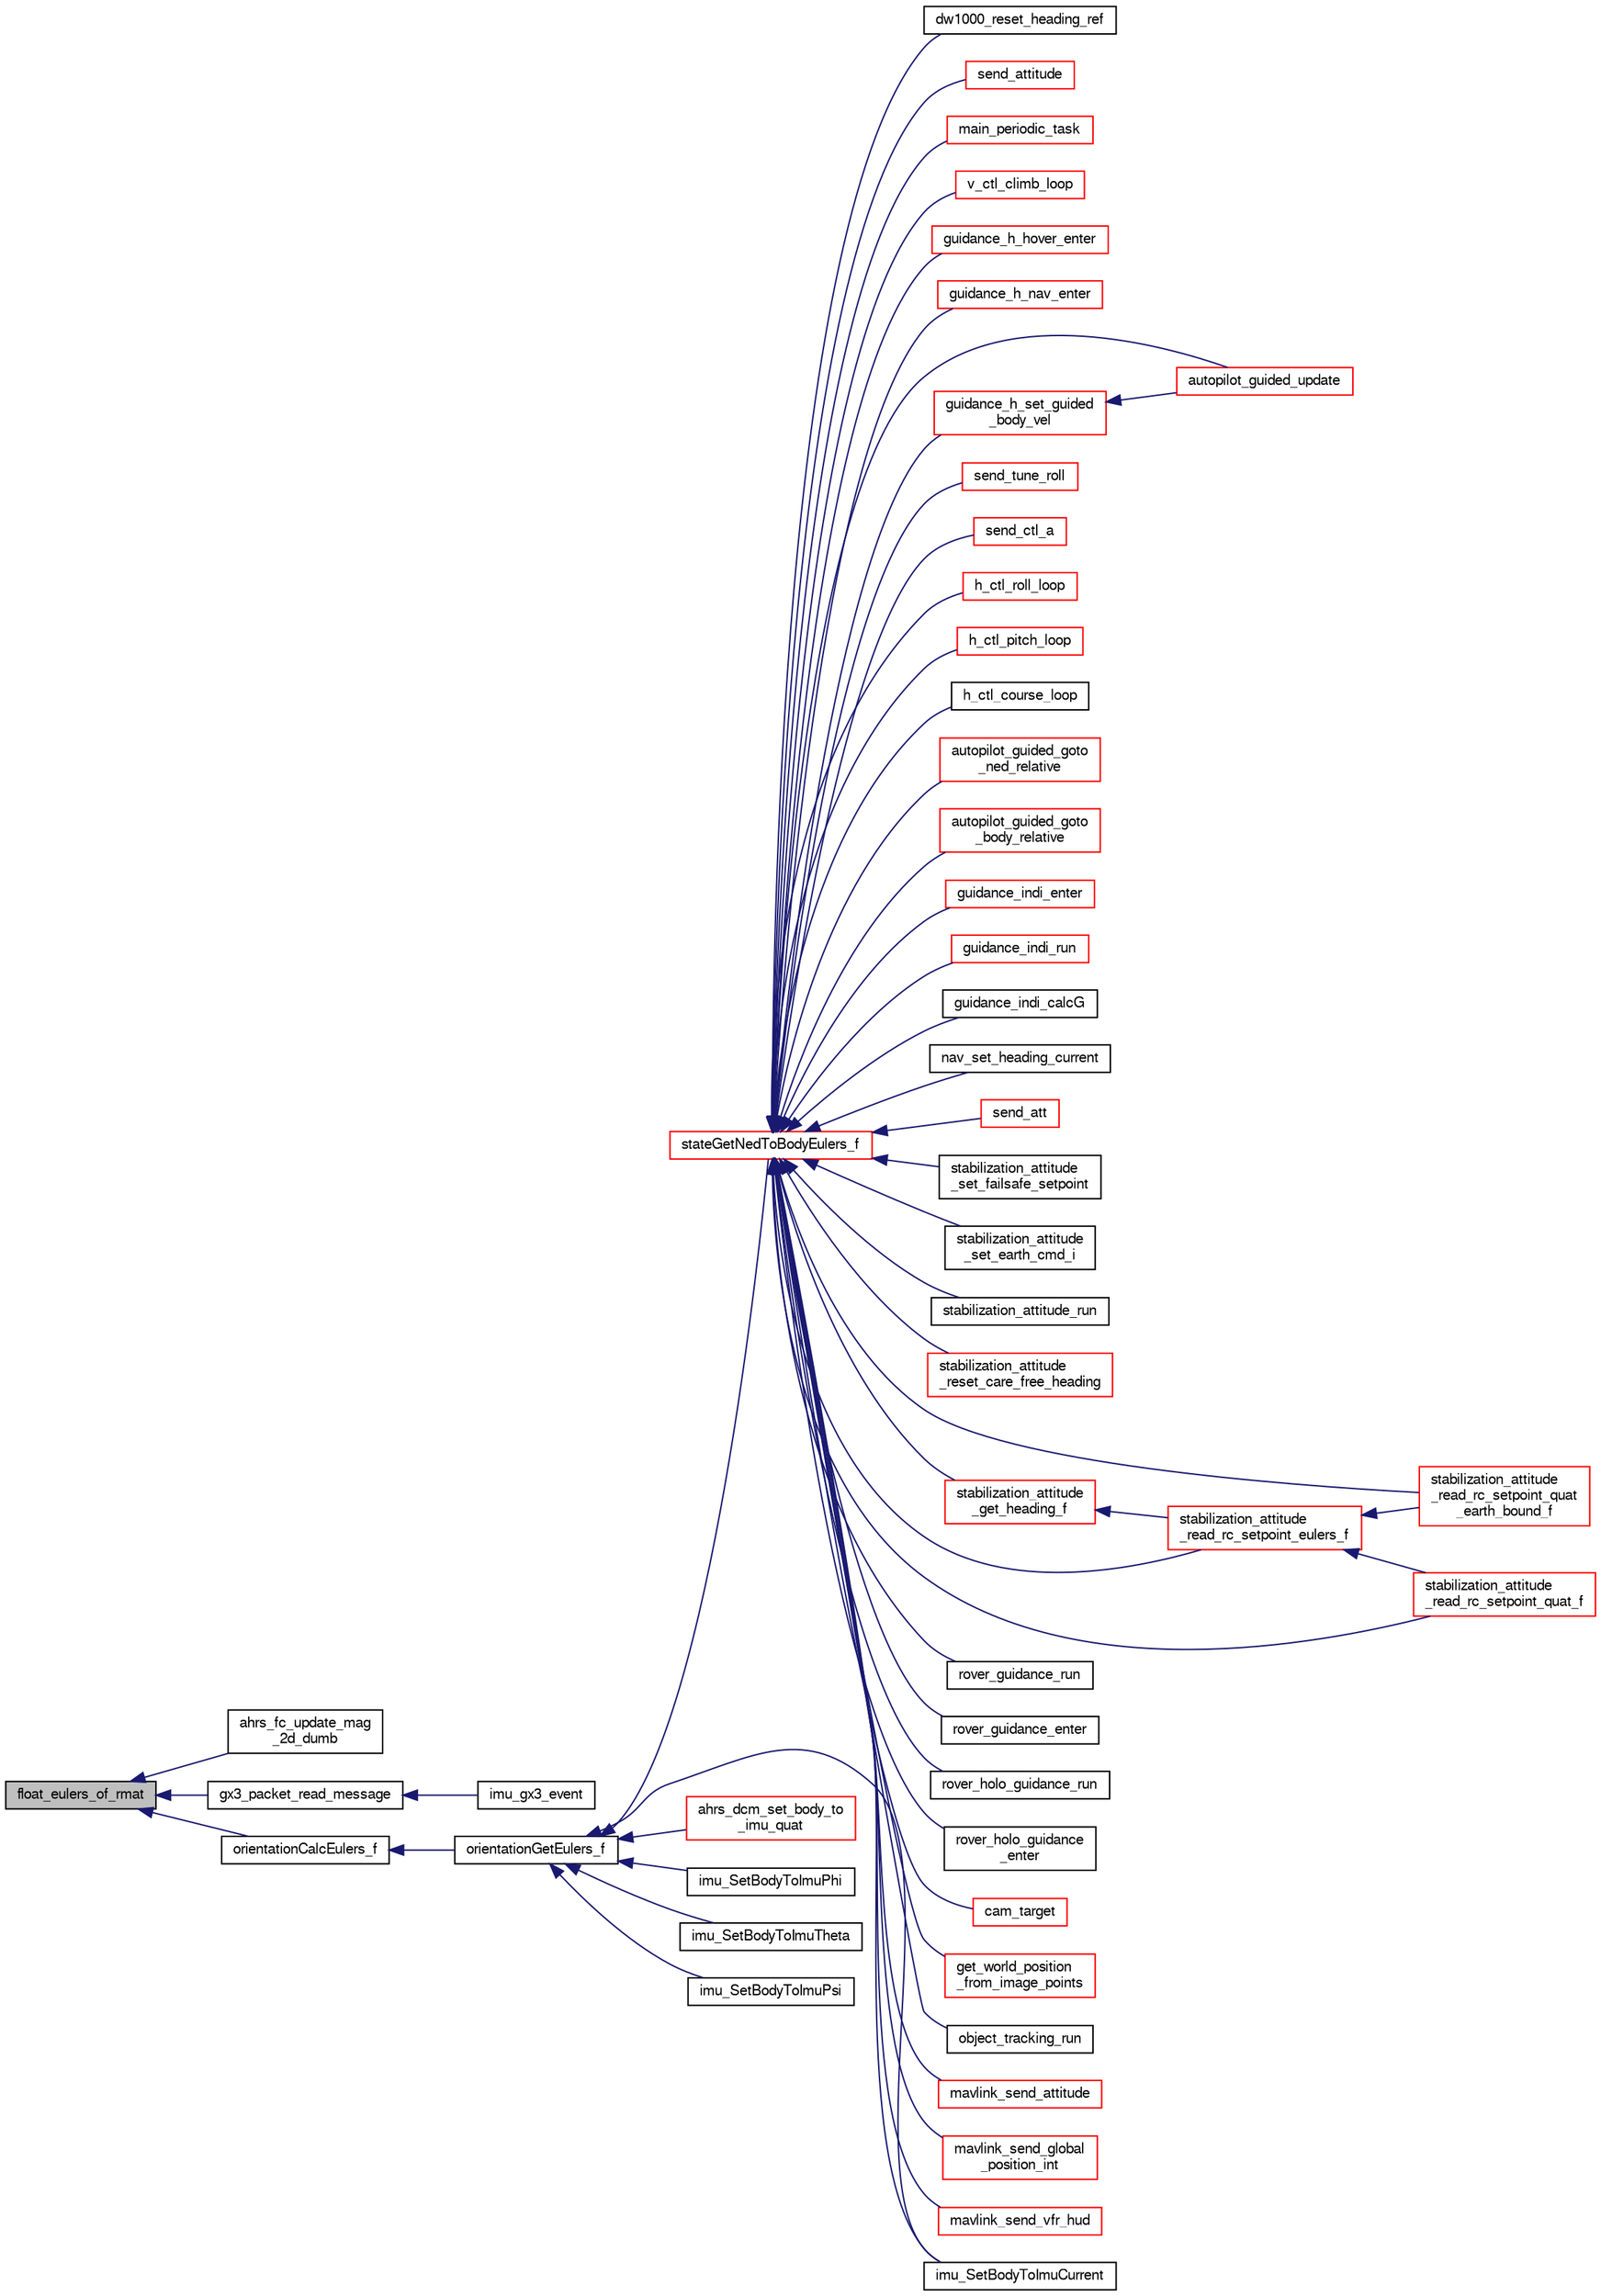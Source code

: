 digraph "float_eulers_of_rmat"
{
  edge [fontname="FreeSans",fontsize="10",labelfontname="FreeSans",labelfontsize="10"];
  node [fontname="FreeSans",fontsize="10",shape=record];
  rankdir="LR";
  Node1 [label="float_eulers_of_rmat",height=0.2,width=0.4,color="black", fillcolor="grey75", style="filled", fontcolor="black"];
  Node1 -> Node2 [dir="back",color="midnightblue",fontsize="10",style="solid",fontname="FreeSans"];
  Node2 [label="ahrs_fc_update_mag\l_2d_dumb",height=0.2,width=0.4,color="black", fillcolor="white", style="filled",URL="$ahrs__float__cmpl_8c.html#a92fac4cc07f3e90ec6021c7031770a51"];
  Node1 -> Node3 [dir="back",color="midnightblue",fontsize="10",style="solid",fontname="FreeSans"];
  Node3 [label="gx3_packet_read_message",height=0.2,width=0.4,color="black", fillcolor="white", style="filled",URL="$ahrs__gx3_8h.html#acb7a83c7954119b08e90b88661889883"];
  Node3 -> Node4 [dir="back",color="midnightblue",fontsize="10",style="solid",fontname="FreeSans"];
  Node4 [label="imu_gx3_event",height=0.2,width=0.4,color="black", fillcolor="white", style="filled",URL="$ahrs__gx3_8h.html#aa9304b3a64697b585311bf38a4dc24ff"];
  Node1 -> Node5 [dir="back",color="midnightblue",fontsize="10",style="solid",fontname="FreeSans"];
  Node5 [label="orientationCalcEulers_f",height=0.2,width=0.4,color="black", fillcolor="white", style="filled",URL="$group__math__orientation__representation.html#ga8b8bf1c74adb971f399f0dd4f84d9388"];
  Node5 -> Node6 [dir="back",color="midnightblue",fontsize="10",style="solid",fontname="FreeSans"];
  Node6 [label="orientationGetEulers_f",height=0.2,width=0.4,color="black", fillcolor="white", style="filled",URL="$group__math__orientation__representation.html#gaaae3838d0b45682d48257d5dbfff3030",tooltip="Get vehicle body attitude euler angles (float). "];
  Node6 -> Node7 [dir="back",color="midnightblue",fontsize="10",style="solid",fontname="FreeSans"];
  Node7 [label="stateGetNedToBodyEulers_f",height=0.2,width=0.4,color="red", fillcolor="white", style="filled",URL="$group__state__attitude.html#ga9a5e6bac6e7d78e1b33430e73344615b",tooltip="Get vehicle body attitude euler angles (float). "];
  Node7 -> Node8 [dir="back",color="midnightblue",fontsize="10",style="solid",fontname="FreeSans"];
  Node8 [label="send_attitude",height=0.2,width=0.4,color="red", fillcolor="white", style="filled",URL="$autopilot_8c.html#a468116423cf6003ebcd0c632cd976c02"];
  Node7 -> Node9 [dir="back",color="midnightblue",fontsize="10",style="solid",fontname="FreeSans"];
  Node9 [label="main_periodic_task",height=0.2,width=0.4,color="red", fillcolor="white", style="filled",URL="$demo__ahrs__actuators_8c.html#a791eaf74023b4de8d10fbfe0de040ed8"];
  Node7 -> Node10 [dir="back",color="midnightblue",fontsize="10",style="solid",fontname="FreeSans"];
  Node10 [label="v_ctl_climb_loop",height=0.2,width=0.4,color="red", fillcolor="white", style="filled",URL="$guidance__common_8h.html#a38f0bbceda8812281fc650c2c1aac6c8",tooltip="Auto-throttle inner loop. "];
  Node7 -> Node11 [dir="back",color="midnightblue",fontsize="10",style="solid",fontname="FreeSans"];
  Node11 [label="guidance_h_hover_enter",height=0.2,width=0.4,color="red", fillcolor="white", style="filled",URL="$rotorcraft_2guidance_2guidance__h_8h.html#a32c1c61b5aa933b712fd75a1a9bdc162"];
  Node7 -> Node12 [dir="back",color="midnightblue",fontsize="10",style="solid",fontname="FreeSans"];
  Node12 [label="guidance_h_nav_enter",height=0.2,width=0.4,color="red", fillcolor="white", style="filled",URL="$rotorcraft_2guidance_2guidance__h_8h.html#aaecb10d1d18788c0de654dd479441b20"];
  Node7 -> Node13 [dir="back",color="midnightblue",fontsize="10",style="solid",fontname="FreeSans"];
  Node13 [label="guidance_h_set_guided\l_body_vel",height=0.2,width=0.4,color="red", fillcolor="white", style="filled",URL="$rotorcraft_2guidance_2guidance__h_8h.html#ae192e6147e70b8acc536020ece52714b",tooltip="Set body relative horizontal velocity setpoint in GUIDED mode. "];
  Node13 -> Node14 [dir="back",color="midnightblue",fontsize="10",style="solid",fontname="FreeSans"];
  Node14 [label="autopilot_guided_update",height=0.2,width=0.4,color="red", fillcolor="white", style="filled",URL="$autopilot__guided_8h.html#a07ce763874e77faf62f5c9506bdad43d",tooltip="Set guided setpoints using flag mask in GUIDED mode. "];
  Node7 -> Node15 [dir="back",color="midnightblue",fontsize="10",style="solid",fontname="FreeSans"];
  Node15 [label="send_tune_roll",height=0.2,width=0.4,color="red", fillcolor="white", style="filled",URL="$stabilization__adaptive_8c.html#a0c11799df47100d31f44a50bb3e16bce"];
  Node7 -> Node16 [dir="back",color="midnightblue",fontsize="10",style="solid",fontname="FreeSans"];
  Node16 [label="send_ctl_a",height=0.2,width=0.4,color="red", fillcolor="white", style="filled",URL="$stabilization__adaptive_8c.html#a3cc410a3b9183b93302a2a71906a6455"];
  Node7 -> Node17 [dir="back",color="midnightblue",fontsize="10",style="solid",fontname="FreeSans"];
  Node17 [label="h_ctl_roll_loop",height=0.2,width=0.4,color="red", fillcolor="white", style="filled",URL="$stabilization__adaptive_8c.html#a56e08c7c847634b91bec39dc929ade80"];
  Node7 -> Node18 [dir="back",color="midnightblue",fontsize="10",style="solid",fontname="FreeSans"];
  Node18 [label="h_ctl_pitch_loop",height=0.2,width=0.4,color="red", fillcolor="white", style="filled",URL="$stabilization__adaptive_8c.html#a10c9851e192217d5a4e7b6dc98e16c2d"];
  Node7 -> Node19 [dir="back",color="midnightblue",fontsize="10",style="solid",fontname="FreeSans"];
  Node19 [label="h_ctl_course_loop",height=0.2,width=0.4,color="black", fillcolor="white", style="filled",URL="$stabilization__attitude_8c.html#a02ae04f0f1bbe7588572e87e3dadb381"];
  Node7 -> Node20 [dir="back",color="midnightblue",fontsize="10",style="solid",fontname="FreeSans"];
  Node20 [label="autopilot_guided_goto\l_ned_relative",height=0.2,width=0.4,color="red", fillcolor="white", style="filled",URL="$autopilot__guided_8h.html#a32b83e461c091c64ffa38e4f08f6a312",tooltip="Set position and heading setpoints wrt. "];
  Node7 -> Node21 [dir="back",color="midnightblue",fontsize="10",style="solid",fontname="FreeSans"];
  Node21 [label="autopilot_guided_goto\l_body_relative",height=0.2,width=0.4,color="red", fillcolor="white", style="filled",URL="$autopilot__guided_8h.html#acb5ff8d624f7583075e58303f46b9890",tooltip="Set position and heading setpoints wrt. "];
  Node7 -> Node14 [dir="back",color="midnightblue",fontsize="10",style="solid",fontname="FreeSans"];
  Node7 -> Node22 [dir="back",color="midnightblue",fontsize="10",style="solid",fontname="FreeSans"];
  Node22 [label="guidance_indi_enter",height=0.2,width=0.4,color="red", fillcolor="white", style="filled",URL="$guidance__indi__hybrid_8h.html#a638dd6a545987ce3e0a8c8cef1e3481c",tooltip="Call upon entering indi guidance. "];
  Node7 -> Node23 [dir="back",color="midnightblue",fontsize="10",style="solid",fontname="FreeSans"];
  Node23 [label="guidance_indi_run",height=0.2,width=0.4,color="red", fillcolor="white", style="filled",URL="$guidance__indi__hybrid_8h.html#afa3b5095f6b5beadbb8662d3b3519bc9"];
  Node7 -> Node24 [dir="back",color="midnightblue",fontsize="10",style="solid",fontname="FreeSans"];
  Node24 [label="guidance_indi_calcG",height=0.2,width=0.4,color="black", fillcolor="white", style="filled",URL="$guidance__indi_8c.html#a600398d034a7f118b5f97390c6c0c333"];
  Node7 -> Node25 [dir="back",color="midnightblue",fontsize="10",style="solid",fontname="FreeSans"];
  Node25 [label="nav_set_heading_current",height=0.2,width=0.4,color="black", fillcolor="white", style="filled",URL="$rover_2navigation_8c.html#a206d573ce2ca1d37d70cbe4febdd99b3",tooltip="Set heading to the current yaw angle. "];
  Node7 -> Node26 [dir="back",color="midnightblue",fontsize="10",style="solid",fontname="FreeSans"];
  Node26 [label="send_att",height=0.2,width=0.4,color="red", fillcolor="white", style="filled",URL="$stabilization__attitude__euler__float_8c.html#ae9244e1c3c685a32cc7ac97134ea6f6d"];
  Node7 -> Node27 [dir="back",color="midnightblue",fontsize="10",style="solid",fontname="FreeSans"];
  Node27 [label="stabilization_attitude\l_set_failsafe_setpoint",height=0.2,width=0.4,color="black", fillcolor="white", style="filled",URL="$stabilization__attitude__euler__float_8c.html#a5a2d8d3947ba9cdc571cea5778c93f4a"];
  Node7 -> Node28 [dir="back",color="midnightblue",fontsize="10",style="solid",fontname="FreeSans"];
  Node28 [label="stabilization_attitude\l_set_earth_cmd_i",height=0.2,width=0.4,color="black", fillcolor="white", style="filled",URL="$stabilization__attitude__euler__float_8c.html#ada3ef183c206d08fd0a902adc118f542"];
  Node7 -> Node29 [dir="back",color="midnightblue",fontsize="10",style="solid",fontname="FreeSans"];
  Node29 [label="stabilization_attitude_run",height=0.2,width=0.4,color="black", fillcolor="white", style="filled",URL="$stabilization__attitude__euler__float_8c.html#add1138c9aae1adaafdb42ddf2f0c039a"];
  Node7 -> Node30 [dir="back",color="midnightblue",fontsize="10",style="solid",fontname="FreeSans"];
  Node30 [label="stabilization_attitude\l_reset_care_free_heading",height=0.2,width=0.4,color="red", fillcolor="white", style="filled",URL="$stabilization__attitude__rc__setpoint_8h.html#abdf70201d8682a7d5b567fc6f3790063",tooltip="reset the heading for care-free mode to current heading "];
  Node7 -> Node31 [dir="back",color="midnightblue",fontsize="10",style="solid",fontname="FreeSans"];
  Node31 [label="stabilization_attitude\l_get_heading_f",height=0.2,width=0.4,color="red", fillcolor="white", style="filled",URL="$stabilization__attitude__rc__setpoint_8h.html#aef31d05722347c8213ef503f5c6f1113"];
  Node31 -> Node32 [dir="back",color="midnightblue",fontsize="10",style="solid",fontname="FreeSans"];
  Node32 [label="stabilization_attitude\l_read_rc_setpoint_eulers_f",height=0.2,width=0.4,color="red", fillcolor="white", style="filled",URL="$stabilization__attitude__rc__setpoint_8h.html#af0d1b8fcfd61727710cae059e8581fb1"];
  Node32 -> Node33 [dir="back",color="midnightblue",fontsize="10",style="solid",fontname="FreeSans"];
  Node33 [label="stabilization_attitude\l_read_rc_setpoint_quat\l_earth_bound_f",height=0.2,width=0.4,color="red", fillcolor="white", style="filled",URL="$stabilization__attitude__rc__setpoint_8h.html#a67c7c9ce5526222ceb3f422269fc8f47"];
  Node32 -> Node34 [dir="back",color="midnightblue",fontsize="10",style="solid",fontname="FreeSans"];
  Node34 [label="stabilization_attitude\l_read_rc_setpoint_quat_f",height=0.2,width=0.4,color="red", fillcolor="white", style="filled",URL="$stabilization__attitude__rc__setpoint_8h.html#a7e0d148d1e5210bb1b299163d77daa4a",tooltip="Read attitude setpoint from RC as quaternion Interprets the stick positions as axes. "];
  Node7 -> Node32 [dir="back",color="midnightblue",fontsize="10",style="solid",fontname="FreeSans"];
  Node7 -> Node34 [dir="back",color="midnightblue",fontsize="10",style="solid",fontname="FreeSans"];
  Node7 -> Node33 [dir="back",color="midnightblue",fontsize="10",style="solid",fontname="FreeSans"];
  Node7 -> Node35 [dir="back",color="midnightblue",fontsize="10",style="solid",fontname="FreeSans"];
  Node35 [label="rover_guidance_run",height=0.2,width=0.4,color="black", fillcolor="white", style="filled",URL="$rover__guidance_8h.html#a1c5d14152545935d78448eae5d0a6b6d"];
  Node7 -> Node36 [dir="back",color="midnightblue",fontsize="10",style="solid",fontname="FreeSans"];
  Node36 [label="rover_guidance_enter",height=0.2,width=0.4,color="black", fillcolor="white", style="filled",URL="$rover__guidance_8h.html#a4db8bb1975e15df2fc7918173c74d874"];
  Node7 -> Node37 [dir="back",color="midnightblue",fontsize="10",style="solid",fontname="FreeSans"];
  Node37 [label="rover_holo_guidance_run",height=0.2,width=0.4,color="black", fillcolor="white", style="filled",URL="$rover__guidance__holonomic_8h.html#a714eebb049eb159d6b28ae3118c7d2c3"];
  Node7 -> Node38 [dir="back",color="midnightblue",fontsize="10",style="solid",fontname="FreeSans"];
  Node38 [label="rover_holo_guidance\l_enter",height=0.2,width=0.4,color="black", fillcolor="white", style="filled",URL="$rover__guidance__holonomic_8h.html#ad1c07ff189eca88f4260899cf80a6d0c"];
  Node7 -> Node39 [dir="back",color="midnightblue",fontsize="10",style="solid",fontname="FreeSans"];
  Node39 [label="cam_target",height=0.2,width=0.4,color="red", fillcolor="white", style="filled",URL="$cam_8c.html#aab3da8ed719ee01699f50450b3df3b13",tooltip="Computes the right angles from target_x, target_y, target_alt. "];
  Node7 -> Node40 [dir="back",color="midnightblue",fontsize="10",style="solid",fontname="FreeSans"];
  Node40 [label="get_world_position\l_from_image_points",height=0.2,width=0.4,color="red", fillcolor="white", style="filled",URL="$PnP__AHRS_8h.html#a30f92e7ee757f2657644e0df845ff43a",tooltip="Get the world position of the camera, given image coordinates and corresponding world coordinates..."];
  Node7 -> Node41 [dir="back",color="midnightblue",fontsize="10",style="solid",fontname="FreeSans"];
  Node41 [label="object_tracking_run",height=0.2,width=0.4,color="black", fillcolor="white", style="filled",URL="$object__tracking_8h.html#abc55c61a0ead3db0d15a2939ec909fa4",tooltip="run function "];
  Node7 -> Node42 [dir="back",color="midnightblue",fontsize="10",style="solid",fontname="FreeSans"];
  Node42 [label="mavlink_send_attitude",height=0.2,width=0.4,color="red", fillcolor="white", style="filled",URL="$mavlink_8c.html#acf9dbe1c46aa63331ca93c34f1a73a9a",tooltip="Send the attitude. "];
  Node7 -> Node43 [dir="back",color="midnightblue",fontsize="10",style="solid",fontname="FreeSans"];
  Node43 [label="mavlink_send_global\l_position_int",height=0.2,width=0.4,color="red", fillcolor="white", style="filled",URL="$mavlink_8c.html#a69b29097db843b873c8b348c837cfd03"];
  Node7 -> Node44 [dir="back",color="midnightblue",fontsize="10",style="solid",fontname="FreeSans"];
  Node44 [label="mavlink_send_vfr_hud",height=0.2,width=0.4,color="red", fillcolor="white", style="filled",URL="$mavlink_8c.html#a8c8fd474a91b126a5f74296017672ddc",tooltip="Send Metrics typically displayed on a HUD for fixed wing aircraft. "];
  Node7 -> Node45 [dir="back",color="midnightblue",fontsize="10",style="solid",fontname="FreeSans"];
  Node45 [label="dw1000_reset_heading_ref",height=0.2,width=0.4,color="black", fillcolor="white", style="filled",URL="$dw1000__arduino_8h.html#abafdc9764fc8e346891fc6d215cc8d89",tooltip="Reset reference heading to current heading AHRS/INS should be aligned before calling this function..."];
  Node7 -> Node46 [dir="back",color="midnightblue",fontsize="10",style="solid",fontname="FreeSans"];
  Node46 [label="imu_SetBodyToImuCurrent",height=0.2,width=0.4,color="black", fillcolor="white", style="filled",URL="$imu_8h.html#a931916ce562dfa28e02e0a6001dddc43"];
  Node6 -> Node47 [dir="back",color="midnightblue",fontsize="10",style="solid",fontname="FreeSans"];
  Node47 [label="ahrs_dcm_set_body_to\l_imu_quat",height=0.2,width=0.4,color="red", fillcolor="white", style="filled",URL="$ahrs__float__dcm_8h.html#afe8393fd937ef9065e871dc5623510f2"];
  Node6 -> Node48 [dir="back",color="midnightblue",fontsize="10",style="solid",fontname="FreeSans"];
  Node48 [label="imu_SetBodyToImuPhi",height=0.2,width=0.4,color="black", fillcolor="white", style="filled",URL="$imu_8h.html#ac50fba336ca2c337f240bab0db44f64e"];
  Node6 -> Node49 [dir="back",color="midnightblue",fontsize="10",style="solid",fontname="FreeSans"];
  Node49 [label="imu_SetBodyToImuTheta",height=0.2,width=0.4,color="black", fillcolor="white", style="filled",URL="$imu_8h.html#a3e25b56c5719a23e494568696083459e"];
  Node6 -> Node50 [dir="back",color="midnightblue",fontsize="10",style="solid",fontname="FreeSans"];
  Node50 [label="imu_SetBodyToImuPsi",height=0.2,width=0.4,color="black", fillcolor="white", style="filled",URL="$imu_8h.html#a88ec31da12a499ee7b47fe11b4ccfa4e"];
  Node6 -> Node46 [dir="back",color="midnightblue",fontsize="10",style="solid",fontname="FreeSans"];
}
